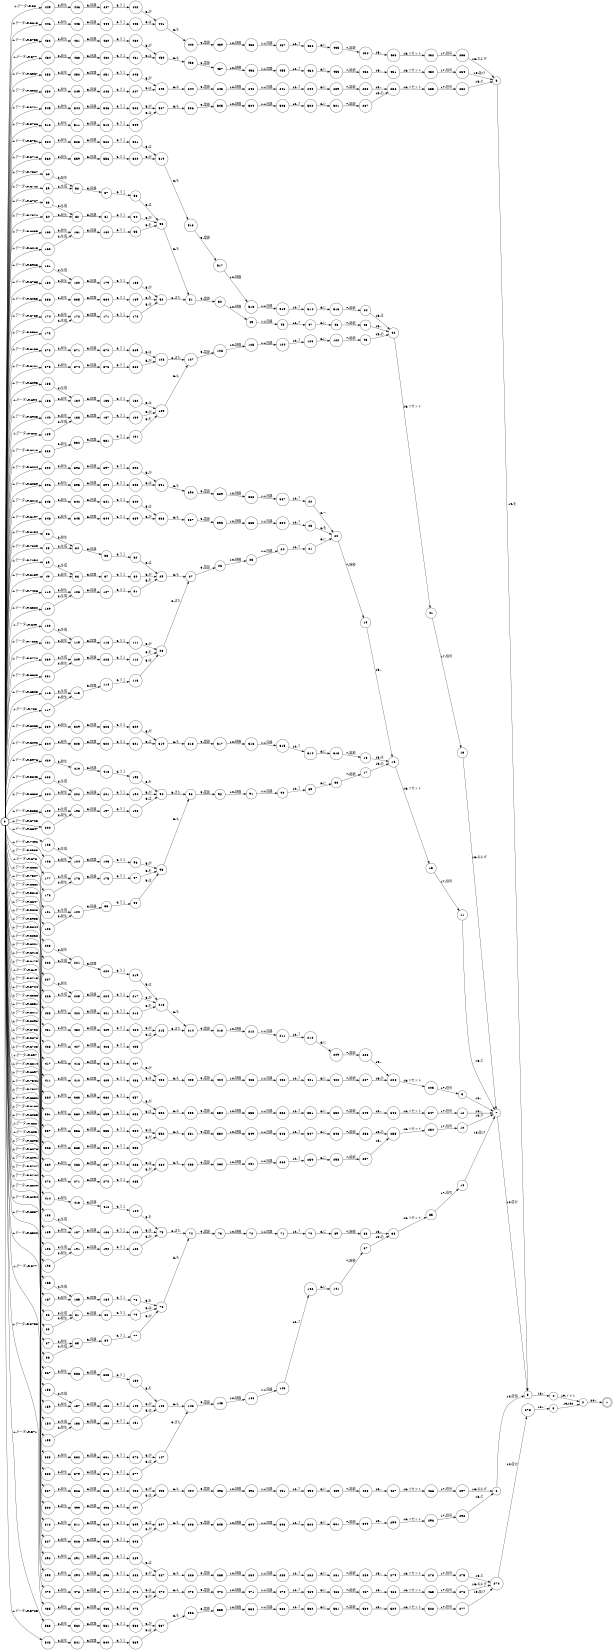digraph FST {
rankdir = LR;
size = "8.5,11";
label = "";
center = 1;
orientation = Portrait;
ranksep = "0.4";
nodesep = "0.25";
0 [label = "0", shape = circle, style = bold, fontsize = 14]
	0 -> 36 [label = "1:データ/-9.8154", fontsize = 14];
	0 -> 40 [label = "1:データ/-9.8139", fontsize = 14];
	0 -> 60 [label = "1:データ/-9.7587", fontsize = 14];
	0 -> 64 [label = "1:データ/-9.7572", fontsize = 14];
	0 -> 83 [label = "1:データ/-9.7542", fontsize = 14];
	0 -> 87 [label = "1:データ/-9.7527", fontsize = 14];
	0 -> 102 [label = "1:データ/-9.7507", fontsize = 14];
	0 -> 106 [label = "1:データ/-9.7492", fontsize = 14];
	0 -> 110 [label = "1:データ/-9.7426", fontsize = 14];
	0 -> 117 [label = "1:データ/-9.735", fontsize = 14];
	0 -> 121 [label = "1:データ/-9.7335", fontsize = 14];
	0 -> 35 [label = "1:データ/-9.7309", fontsize = 14];
	0 -> 39 [label = "1:データ/-9.7294", fontsize = 14];
	0 -> 136 [label = "1:データ/-9.694", fontsize = 14];
	0 -> 140 [label = "1:データ/-9.6925", fontsize = 14];
	0 -> 155 [label = "1:データ/-9.6895", fontsize = 14];
	0 -> 159 [label = "1:データ/-9.688", fontsize = 14];
	0 -> 163 [label = "1:データ/-9.6859", fontsize = 14];
	0 -> 167 [label = "1:データ/-9.6814", fontsize = 14];
	0 -> 174 [label = "1:データ/-9.6783", fontsize = 14];
	0 -> 178 [label = "1:データ/-9.678", fontsize = 14];
	0 -> 182 [label = "1:データ/-9.6768", fontsize = 14];
	0 -> 59 [label = "1:データ/-9.6742", fontsize = 14];
	0 -> 189 [label = "1:データ/-9.6738", fontsize = 14];
	0 -> 63 [label = "1:データ/-9.6727", fontsize = 14];
	0 -> 193 [label = "1:データ/-9.6723", fontsize = 14];
	0 -> 200 [label = "1:データ/-9.6703", fontsize = 14];
	0 -> 82 [label = "1:データ/-9.6697", fontsize = 14];
	0 -> 204 [label = "1:データ/-9.6688", fontsize = 14];
	0 -> 86 [label = "1:データ/-9.6682", fontsize = 14];
	0 -> 223 [label = "1:データ/-9.6662", fontsize = 14];
	0 -> 101 [label = "1:データ/-9.6662", fontsize = 14];
	0 -> 227 [label = "1:データ/-9.6647", fontsize = 14];
	0 -> 105 [label = "1:データ/-9.6647", fontsize = 14];
	0 -> 231 [label = "1:データ/-9.6623", fontsize = 14];
	0 -> 109 [label = "1:データ/-9.6582", fontsize = 14];
	0 -> 116 [label = "1:データ/-9.6505", fontsize = 14];
	0 -> 120 [label = "1:データ/-9.649", fontsize = 14];
	0 -> 250 [label = "1:データ/-9.6382", fontsize = 14];
	0 -> 253 [label = "1:データ/-9.6367", fontsize = 14];
	0 -> 269 [label = "1:データ/-9.6366", fontsize = 14];
	0 -> 272 [label = "1:データ/-9.6351", fontsize = 14];
	0 -> 292 [label = "1:データ/-9.6337", fontsize = 14];
	0 -> 295 [label = "1:データ/-9.6322", fontsize = 14];
	0 -> 312 [label = "1:データ/-9.6309", fontsize = 14];
	0 -> 324 [label = "1:データ/-9.6298", fontsize = 14];
	0 -> 327 [label = "1:データ/-9.6294", fontsize = 14];
	0 -> 330 [label = "1:データ/-9.6283", fontsize = 14];
	0 -> 333 [label = "1:データ/-9.6213", fontsize = 14];
	0 -> 343 [label = "1:データ/-9.6212", fontsize = 14];
	0 -> 346 [label = "1:データ/-9.6197", fontsize = 14];
	0 -> 361 [label = "1:データ/-9.619", fontsize = 14];
	0 -> 364 [label = "1:データ/-9.6175", fontsize = 14];
	0 -> 367 [label = "1:データ/-9.6168", fontsize = 14];
	0 -> 372 [label = "1:データ/-9.6136", fontsize = 14];
	0 -> 375 [label = "1:データ/-9.6121", fontsize = 14];
	0 -> 135 [label = "1:データ/-9.6095", fontsize = 14];
	0 -> 380 [label = "1:データ/-9.6091", fontsize = 14];
	0 -> 139 [label = "1:データ/-9.608", fontsize = 14];
	0 -> 383 [label = "1:データ/-9.6076", fontsize = 14];
	0 -> 386 [label = "1:データ/-9.6055", fontsize = 14];
	0 -> 154 [label = "1:データ/-9.605", fontsize = 14];
	0 -> 396 [label = "1:データ/-9.6039", fontsize = 14];
	0 -> 158 [label = "1:データ/-9.6035", fontsize = 14];
	0 -> 399 [label = "1:データ/-9.6024", fontsize = 14];
	0 -> 411 [label = "1:データ/-9.6016", fontsize = 14];
	0 -> 162 [label = "1:データ/-9.6015", fontsize = 14];
	0 -> 414 [label = "1:データ/-9.6011", fontsize = 14];
	0 -> 417 [label = "1:データ/-9.6001", fontsize = 14];
	0 -> 420 [label = "1:データ/-9.5976", fontsize = 14];
	0 -> 166 [label = "1:データ/-9.597", fontsize = 14];
	0 -> 173 [label = "1:データ/-9.5938", fontsize = 14];
	0 -> 423 [label = "1:データ/-9.5935", fontsize = 14];
	0 -> 177 [label = "1:データ/-9.5935", fontsize = 14];
	0 -> 181 [label = "1:データ/-9.5923", fontsize = 14];
	0 -> 188 [label = "1:データ/-9.5893", fontsize = 14];
	0 -> 192 [label = "1:データ/-9.5878", fontsize = 14];
	0 -> 428 [label = "1:データ/-9.5858", fontsize = 14];
	0 -> 199 [label = "1:データ/-9.5858", fontsize = 14];
	0 -> 431 [label = "1:データ/-9.5844", fontsize = 14];
	0 -> 203 [label = "1:データ/-9.5843", fontsize = 14];
	0 -> 222 [label = "1:データ/-9.5818", fontsize = 14];
	0 -> 446 [label = "1:データ/-9.5815", fontsize = 14];
	0 -> 226 [label = "1:データ/-9.5803", fontsize = 14];
	0 -> 449 [label = "1:データ/-9.58", fontsize = 14];
	0 -> 230 [label = "1:データ/-9.5778", fontsize = 14];
	0 -> 464 [label = "1:データ/-9.577", fontsize = 14];
	0 -> 479 [label = "1:データ/-9.577", fontsize = 14];
	0 -> 482 [label = "1:データ/-9.5755", fontsize = 14];
	0 -> 485 [label = "1:データ/-9.5755", fontsize = 14];
	0 -> 500 [label = "1:データ/-9.5742", fontsize = 14];
	0 -> 512 [label = "1:データ/-9.5736", fontsize = 14];
	0 -> 524 [label = "1:データ/-9.5731", fontsize = 14];
	0 -> 527 [label = "1:データ/-9.5727", fontsize = 14];
	0 -> 542 [label = "1:データ/-9.5725", fontsize = 14];
	0 -> 545 [label = "1:データ/-9.5721", fontsize = 14];
	0 -> 557 [label = "1:データ/-9.5719", fontsize = 14];
	0 -> 560 [label = "1:データ/-9.5716", fontsize = 14];
	0 -> 563 [label = "1:データ/-9.571", fontsize = 14];
	0 -> 566 [label = "1:データ/-9.5704", fontsize = 14];
1 [label = "1", shape = doublecircle, style = solid, fontsize = 14]
2 [label = "2", shape = circle, style = solid, fontsize = 14]
	2 -> 1 [label = "20:。", fontsize = 14];
3 [label = "3", shape = circle, style = solid, fontsize = 14]
	3 -> 2 [label = "19:res", fontsize = 14];
4 [label = "4", shape = circle, style = solid, fontsize = 14]
	4 -> 2 [label = "19:ｒｅｓ", fontsize = 14];
5 [label = "5", shape = circle, style = solid, fontsize = 14]
	5 -> 4 [label = "18:／", fontsize = 14];
6 [label = "6", shape = circle, style = solid, fontsize = 14]
	6 -> 5 [label = "14:を", fontsize = 14];
7 [label = "7", shape = circle, style = solid, fontsize = 14]
	7 -> 5 [label = "14:受け", fontsize = 14];
8 [label = "8", shape = circle, style = solid, fontsize = 14]
	8 -> 5 [label = "14:受信", fontsize = 14];
9 [label = "9", shape = circle, style = solid, fontsize = 14]
	9 -> 7 [label = "13:、", fontsize = 14];
10 [label = "10", shape = circle, style = solid, fontsize = 14]
	10 -> 7 [label = "13:り", fontsize = 14];
11 [label = "11", shape = circle, style = solid, fontsize = 14]
	11 -> 7 [label = "13:と", fontsize = 14];
12 [label = "12", shape = circle, style = solid, fontsize = 14]
	12 -> 7 [label = "13:，", fontsize = 14];
13 [label = "13", shape = circle, style = solid, fontsize = 14]
	13 -> 7 [label = "13:および", fontsize = 14];
14 [label = "14", shape = circle, style = solid, fontsize = 14]
	14 -> 7 [label = "13:及び", fontsize = 14];
15 [label = "15", shape = circle, style = solid, fontsize = 14]
	15 -> 11 [label = "17:信号", fontsize = 14];
16 [label = "16", shape = circle, style = solid, fontsize = 14]
	16 -> 15 [label = "16:リセット", fontsize = 14];
17 [label = "17", shape = circle, style = solid, fontsize = 14]
	17 -> 16 [label = "15:の", fontsize = 14];
18 [label = "18", shape = circle, style = solid, fontsize = 14]
	18 -> 16 [label = "15:は", fontsize = 14];
19 [label = "19", shape = circle, style = solid, fontsize = 14]
	19 -> 16 [label = "15:、", fontsize = 14];
20 [label = "20", shape = circle, style = solid, fontsize = 14]
	20 -> 19 [label = "7:接続", fontsize = 14];
21 [label = "21", shape = circle, style = solid, fontsize = 14]
	21 -> 20 [label = "8:に", fontsize = 14];
22 [label = "22", shape = circle, style = solid, fontsize = 14]
	22 -> 20 [label = "8:〜", fontsize = 14];
23 [label = "23", shape = circle, style = solid, fontsize = 14]
	23 -> 20 [label = "8:を", fontsize = 14];
24 [label = "24", shape = circle, style = solid, fontsize = 14]
	24 -> 21 [label = "12:７", fontsize = 14];
25 [label = "25", shape = circle, style = solid, fontsize = 14]
	25 -> 24 [label = "11:回路", fontsize = 14];
26 [label = "26", shape = circle, style = solid, fontsize = 14]
	26 -> 25 [label = "10:制御", fontsize = 14];
27 [label = "27", shape = circle, style = solid, fontsize = 14]
	27 -> 26 [label = "9:電源", fontsize = 14];
28 [label = "28", shape = circle, style = solid, fontsize = 14]
	28 -> 27 [label = "6:また", fontsize = 14];
29 [label = "29", shape = circle, style = solid, fontsize = 14]
	29 -> 27 [label = "6:も", fontsize = 14];
30 [label = "30", shape = circle, style = solid, fontsize = 14]
	30 -> 29 [label = "5:が", fontsize = 14];
31 [label = "31", shape = circle, style = solid, fontsize = 14]
	31 -> 29 [label = "5:を", fontsize = 14];
32 [label = "32", shape = circle, style = solid, fontsize = 14]
	32 -> 29 [label = "5:は", fontsize = 14];
33 [label = "33", shape = circle, style = solid, fontsize = 14]
	33 -> 32 [label = "4:３１", fontsize = 14];
34 [label = "34", shape = circle, style = solid, fontsize = 14]
	34 -> 33 [label = "3:回路", fontsize = 14];
35 [label = "35", shape = circle, style = solid, fontsize = 14]
	35 -> 34 [label = "2:生成", fontsize = 14];
36 [label = "36", shape = circle, style = solid, fontsize = 14]
	36 -> 34 [label = "2:発生", fontsize = 14];
37 [label = "37", shape = circle, style = solid, fontsize = 14]
	37 -> 30 [label = "4:３１", fontsize = 14];
38 [label = "38", shape = circle, style = solid, fontsize = 14]
	38 -> 37 [label = "3:回路", fontsize = 14];
39 [label = "39", shape = circle, style = solid, fontsize = 14]
	39 -> 38 [label = "2:生成", fontsize = 14];
40 [label = "40", shape = circle, style = solid, fontsize = 14]
	40 -> 38 [label = "2:発生", fontsize = 14];
41 [label = "41", shape = circle, style = solid, fontsize = 14]
	41 -> 13 [label = "17:信号", fontsize = 14];
42 [label = "42", shape = circle, style = solid, fontsize = 14]
	42 -> 41 [label = "16:リセット", fontsize = 14];
43 [label = "43", shape = circle, style = solid, fontsize = 14]
	43 -> 42 [label = "15:の", fontsize = 14];
44 [label = "44", shape = circle, style = solid, fontsize = 14]
	44 -> 42 [label = "15:は", fontsize = 14];
45 [label = "45", shape = circle, style = solid, fontsize = 14]
	45 -> 42 [label = "15:、", fontsize = 14];
46 [label = "46", shape = circle, style = solid, fontsize = 14]
	46 -> 45 [label = "7:接続", fontsize = 14];
47 [label = "47", shape = circle, style = solid, fontsize = 14]
	47 -> 46 [label = "8:に", fontsize = 14];
48 [label = "48", shape = circle, style = solid, fontsize = 14]
	48 -> 47 [label = "12:７", fontsize = 14];
49 [label = "49", shape = circle, style = solid, fontsize = 14]
	49 -> 48 [label = "11:回路", fontsize = 14];
50 [label = "50", shape = circle, style = solid, fontsize = 14]
	50 -> 49 [label = "10:制御", fontsize = 14];
51 [label = "51", shape = circle, style = solid, fontsize = 14]
	51 -> 50 [label = "9:電源", fontsize = 14];
52 [label = "52", shape = circle, style = solid, fontsize = 14]
	52 -> 51 [label = "6:また", fontsize = 14];
53 [label = "53", shape = circle, style = solid, fontsize = 14]
	53 -> 51 [label = "6:も", fontsize = 14];
54 [label = "54", shape = circle, style = solid, fontsize = 14]
	54 -> 53 [label = "5:が", fontsize = 14];
55 [label = "55", shape = circle, style = solid, fontsize = 14]
	55 -> 53 [label = "5:を", fontsize = 14];
56 [label = "56", shape = circle, style = solid, fontsize = 14]
	56 -> 53 [label = "5:は", fontsize = 14];
57 [label = "57", shape = circle, style = solid, fontsize = 14]
	57 -> 56 [label = "4:３１", fontsize = 14];
58 [label = "58", shape = circle, style = solid, fontsize = 14]
	58 -> 57 [label = "3:回路", fontsize = 14];
59 [label = "59", shape = circle, style = solid, fontsize = 14]
	59 -> 58 [label = "2:生成", fontsize = 14];
60 [label = "60", shape = circle, style = solid, fontsize = 14]
	60 -> 58 [label = "2:発生", fontsize = 14];
61 [label = "61", shape = circle, style = solid, fontsize = 14]
	61 -> 54 [label = "4:３１", fontsize = 14];
62 [label = "62", shape = circle, style = solid, fontsize = 14]
	62 -> 61 [label = "3:回路", fontsize = 14];
63 [label = "63", shape = circle, style = solid, fontsize = 14]
	63 -> 62 [label = "2:生成", fontsize = 14];
64 [label = "64", shape = circle, style = solid, fontsize = 14]
	64 -> 62 [label = "2:発生", fontsize = 14];
65 [label = "65", shape = circle, style = solid, fontsize = 14]
	65 -> 14 [label = "17:信号", fontsize = 14];
66 [label = "66", shape = circle, style = solid, fontsize = 14]
	66 -> 65 [label = "16:リセット", fontsize = 14];
67 [label = "67", shape = circle, style = solid, fontsize = 14]
	67 -> 66 [label = "15:の", fontsize = 14];
68 [label = "68", shape = circle, style = solid, fontsize = 14]
	68 -> 66 [label = "15:、", fontsize = 14];
69 [label = "69", shape = circle, style = solid, fontsize = 14]
	69 -> 68 [label = "7:接続", fontsize = 14];
70 [label = "70", shape = circle, style = solid, fontsize = 14]
	70 -> 69 [label = "8:に", fontsize = 14];
71 [label = "71", shape = circle, style = solid, fontsize = 14]
	71 -> 70 [label = "12:７", fontsize = 14];
72 [label = "72", shape = circle, style = solid, fontsize = 14]
	72 -> 71 [label = "11:回路", fontsize = 14];
73 [label = "73", shape = circle, style = solid, fontsize = 14]
	73 -> 72 [label = "10:制御", fontsize = 14];
74 [label = "74", shape = circle, style = solid, fontsize = 14]
	74 -> 73 [label = "9:電源", fontsize = 14];
75 [label = "75", shape = circle, style = solid, fontsize = 14]
	75 -> 74 [label = "6:また", fontsize = 14];
76 [label = "76", shape = circle, style = solid, fontsize = 14]
	76 -> 74 [label = "6:も", fontsize = 14];
77 [label = "77", shape = circle, style = solid, fontsize = 14]
	77 -> 76 [label = "5:が", fontsize = 14];
78 [label = "78", shape = circle, style = solid, fontsize = 14]
	78 -> 76 [label = "5:を", fontsize = 14];
79 [label = "79", shape = circle, style = solid, fontsize = 14]
	79 -> 76 [label = "5:は", fontsize = 14];
80 [label = "80", shape = circle, style = solid, fontsize = 14]
	80 -> 79 [label = "4:３１", fontsize = 14];
81 [label = "81", shape = circle, style = solid, fontsize = 14]
	81 -> 80 [label = "3:回路", fontsize = 14];
82 [label = "82", shape = circle, style = solid, fontsize = 14]
	82 -> 81 [label = "2:生成", fontsize = 14];
83 [label = "83", shape = circle, style = solid, fontsize = 14]
	83 -> 81 [label = "2:発生", fontsize = 14];
84 [label = "84", shape = circle, style = solid, fontsize = 14]
	84 -> 77 [label = "4:３１", fontsize = 14];
85 [label = "85", shape = circle, style = solid, fontsize = 14]
	85 -> 84 [label = "3:回路", fontsize = 14];
86 [label = "86", shape = circle, style = solid, fontsize = 14]
	86 -> 85 [label = "2:生成", fontsize = 14];
87 [label = "87", shape = circle, style = solid, fontsize = 14]
	87 -> 85 [label = "2:発生", fontsize = 14];
88 [label = "88", shape = circle, style = solid, fontsize = 14]
	88 -> 17 [label = "7:接続", fontsize = 14];
89 [label = "89", shape = circle, style = solid, fontsize = 14]
	89 -> 88 [label = "8:に", fontsize = 14];
90 [label = "90", shape = circle, style = solid, fontsize = 14]
	90 -> 89 [label = "12:７", fontsize = 14];
91 [label = "91", shape = circle, style = solid, fontsize = 14]
	91 -> 90 [label = "11:回路", fontsize = 14];
92 [label = "92", shape = circle, style = solid, fontsize = 14]
	92 -> 91 [label = "10:制御", fontsize = 14];
93 [label = "93", shape = circle, style = solid, fontsize = 14]
	93 -> 92 [label = "9:電源", fontsize = 14];
94 [label = "94", shape = circle, style = solid, fontsize = 14]
	94 -> 93 [label = "6:また", fontsize = 14];
95 [label = "95", shape = circle, style = solid, fontsize = 14]
	95 -> 93 [label = "6:も", fontsize = 14];
96 [label = "96", shape = circle, style = solid, fontsize = 14]
	96 -> 95 [label = "5:が", fontsize = 14];
97 [label = "97", shape = circle, style = solid, fontsize = 14]
	97 -> 95 [label = "5:を", fontsize = 14];
98 [label = "98", shape = circle, style = solid, fontsize = 14]
	98 -> 95 [label = "5:は", fontsize = 14];
99 [label = "99", shape = circle, style = solid, fontsize = 14]
	99 -> 98 [label = "4:３１", fontsize = 14];
100 [label = "100", shape = circle, style = solid, fontsize = 14]
	100 -> 99 [label = "3:回路", fontsize = 14];
101 [label = "101", shape = circle, style = solid, fontsize = 14]
	101 -> 100 [label = "2:生成", fontsize = 14];
102 [label = "102", shape = circle, style = solid, fontsize = 14]
	102 -> 100 [label = "2:発生", fontsize = 14];
103 [label = "103", shape = circle, style = solid, fontsize = 14]
	103 -> 96 [label = "4:３１", fontsize = 14];
104 [label = "104", shape = circle, style = solid, fontsize = 14]
	104 -> 103 [label = "3:回路", fontsize = 14];
105 [label = "105", shape = circle, style = solid, fontsize = 14]
	105 -> 104 [label = "2:生成", fontsize = 14];
106 [label = "106", shape = circle, style = solid, fontsize = 14]
	106 -> 104 [label = "2:発生", fontsize = 14];
107 [label = "107", shape = circle, style = solid, fontsize = 14]
	107 -> 31 [label = "4:３１", fontsize = 14];
108 [label = "108", shape = circle, style = solid, fontsize = 14]
	108 -> 107 [label = "3:回路", fontsize = 14];
109 [label = "109", shape = circle, style = solid, fontsize = 14]
	109 -> 108 [label = "2:生成", fontsize = 14];
110 [label = "110", shape = circle, style = solid, fontsize = 14]
	110 -> 108 [label = "2:発生", fontsize = 14];
111 [label = "111", shape = circle, style = solid, fontsize = 14]
	111 -> 28 [label = "5:が", fontsize = 14];
112 [label = "112", shape = circle, style = solid, fontsize = 14]
	112 -> 28 [label = "5:を", fontsize = 14];
113 [label = "113", shape = circle, style = solid, fontsize = 14]
	113 -> 28 [label = "5:は", fontsize = 14];
114 [label = "114", shape = circle, style = solid, fontsize = 14]
	114 -> 113 [label = "4:３１", fontsize = 14];
115 [label = "115", shape = circle, style = solid, fontsize = 14]
	115 -> 114 [label = "3:回路", fontsize = 14];
116 [label = "116", shape = circle, style = solid, fontsize = 14]
	116 -> 115 [label = "2:生成", fontsize = 14];
117 [label = "117", shape = circle, style = solid, fontsize = 14]
	117 -> 115 [label = "2:発生", fontsize = 14];
118 [label = "118", shape = circle, style = solid, fontsize = 14]
	118 -> 111 [label = "4:３１", fontsize = 14];
119 [label = "119", shape = circle, style = solid, fontsize = 14]
	119 -> 118 [label = "3:回路", fontsize = 14];
120 [label = "120", shape = circle, style = solid, fontsize = 14]
	120 -> 119 [label = "2:生成", fontsize = 14];
121 [label = "121", shape = circle, style = solid, fontsize = 14]
	121 -> 119 [label = "2:発生", fontsize = 14];
122 [label = "122", shape = circle, style = solid, fontsize = 14]
	122 -> 43 [label = "7:接続", fontsize = 14];
123 [label = "123", shape = circle, style = solid, fontsize = 14]
	123 -> 122 [label = "8:に", fontsize = 14];
124 [label = "124", shape = circle, style = solid, fontsize = 14]
	124 -> 123 [label = "12:７", fontsize = 14];
125 [label = "125", shape = circle, style = solid, fontsize = 14]
	125 -> 124 [label = "11:回路", fontsize = 14];
126 [label = "126", shape = circle, style = solid, fontsize = 14]
	126 -> 125 [label = "10:制御", fontsize = 14];
127 [label = "127", shape = circle, style = solid, fontsize = 14]
	127 -> 126 [label = "9:電源", fontsize = 14];
128 [label = "128", shape = circle, style = solid, fontsize = 14]
	128 -> 127 [label = "6:また", fontsize = 14];
129 [label = "129", shape = circle, style = solid, fontsize = 14]
	129 -> 127 [label = "6:も", fontsize = 14];
130 [label = "130", shape = circle, style = solid, fontsize = 14]
	130 -> 129 [label = "5:が", fontsize = 14];
131 [label = "131", shape = circle, style = solid, fontsize = 14]
	131 -> 129 [label = "5:を", fontsize = 14];
132 [label = "132", shape = circle, style = solid, fontsize = 14]
	132 -> 129 [label = "5:は", fontsize = 14];
133 [label = "133", shape = circle, style = solid, fontsize = 14]
	133 -> 132 [label = "4:３１", fontsize = 14];
134 [label = "134", shape = circle, style = solid, fontsize = 14]
	134 -> 133 [label = "3:回路", fontsize = 14];
135 [label = "135", shape = circle, style = solid, fontsize = 14]
	135 -> 134 [label = "2:生成", fontsize = 14];
136 [label = "136", shape = circle, style = solid, fontsize = 14]
	136 -> 134 [label = "2:発生", fontsize = 14];
137 [label = "137", shape = circle, style = solid, fontsize = 14]
	137 -> 130 [label = "4:３１", fontsize = 14];
138 [label = "138", shape = circle, style = solid, fontsize = 14]
	138 -> 137 [label = "3:回路", fontsize = 14];
139 [label = "139", shape = circle, style = solid, fontsize = 14]
	139 -> 138 [label = "2:生成", fontsize = 14];
140 [label = "140", shape = circle, style = solid, fontsize = 14]
	140 -> 138 [label = "2:発生", fontsize = 14];
141 [label = "141", shape = circle, style = solid, fontsize = 14]
	141 -> 67 [label = "7:接続", fontsize = 14];
142 [label = "142", shape = circle, style = solid, fontsize = 14]
	142 -> 141 [label = "8:に", fontsize = 14];
143 [label = "143", shape = circle, style = solid, fontsize = 14]
	143 -> 142 [label = "12:７", fontsize = 14];
144 [label = "144", shape = circle, style = solid, fontsize = 14]
	144 -> 143 [label = "11:回路", fontsize = 14];
145 [label = "145", shape = circle, style = solid, fontsize = 14]
	145 -> 144 [label = "10:制御", fontsize = 14];
146 [label = "146", shape = circle, style = solid, fontsize = 14]
	146 -> 145 [label = "9:電源", fontsize = 14];
147 [label = "147", shape = circle, style = solid, fontsize = 14]
	147 -> 146 [label = "6:また", fontsize = 14];
148 [label = "148", shape = circle, style = solid, fontsize = 14]
	148 -> 146 [label = "6:も", fontsize = 14];
149 [label = "149", shape = circle, style = solid, fontsize = 14]
	149 -> 148 [label = "5:が", fontsize = 14];
150 [label = "150", shape = circle, style = solid, fontsize = 14]
	150 -> 148 [label = "5:を", fontsize = 14];
151 [label = "151", shape = circle, style = solid, fontsize = 14]
	151 -> 148 [label = "5:は", fontsize = 14];
152 [label = "152", shape = circle, style = solid, fontsize = 14]
	152 -> 151 [label = "4:３１", fontsize = 14];
153 [label = "153", shape = circle, style = solid, fontsize = 14]
	153 -> 152 [label = "3:回路", fontsize = 14];
154 [label = "154", shape = circle, style = solid, fontsize = 14]
	154 -> 153 [label = "2:生成", fontsize = 14];
155 [label = "155", shape = circle, style = solid, fontsize = 14]
	155 -> 153 [label = "2:発生", fontsize = 14];
156 [label = "156", shape = circle, style = solid, fontsize = 14]
	156 -> 149 [label = "4:３１", fontsize = 14];
157 [label = "157", shape = circle, style = solid, fontsize = 14]
	157 -> 156 [label = "3:回路", fontsize = 14];
158 [label = "158", shape = circle, style = solid, fontsize = 14]
	158 -> 157 [label = "2:生成", fontsize = 14];
159 [label = "159", shape = circle, style = solid, fontsize = 14]
	159 -> 157 [label = "2:発生", fontsize = 14];
160 [label = "160", shape = circle, style = solid, fontsize = 14]
	160 -> 55 [label = "4:３１", fontsize = 14];
161 [label = "161", shape = circle, style = solid, fontsize = 14]
	161 -> 160 [label = "3:回路", fontsize = 14];
162 [label = "162", shape = circle, style = solid, fontsize = 14]
	162 -> 161 [label = "2:生成", fontsize = 14];
163 [label = "163", shape = circle, style = solid, fontsize = 14]
	163 -> 161 [label = "2:発生", fontsize = 14];
164 [label = "164", shape = circle, style = solid, fontsize = 14]
	164 -> 78 [label = "4:３１", fontsize = 14];
165 [label = "165", shape = circle, style = solid, fontsize = 14]
	165 -> 164 [label = "3:回路", fontsize = 14];
166 [label = "166", shape = circle, style = solid, fontsize = 14]
	166 -> 165 [label = "2:生成", fontsize = 14];
167 [label = "167", shape = circle, style = solid, fontsize = 14]
	167 -> 165 [label = "2:発生", fontsize = 14];
168 [label = "168", shape = circle, style = solid, fontsize = 14]
	168 -> 52 [label = "5:が", fontsize = 14];
169 [label = "169", shape = circle, style = solid, fontsize = 14]
	169 -> 52 [label = "5:を", fontsize = 14];
170 [label = "170", shape = circle, style = solid, fontsize = 14]
	170 -> 52 [label = "5:は", fontsize = 14];
171 [label = "171", shape = circle, style = solid, fontsize = 14]
	171 -> 170 [label = "4:３１", fontsize = 14];
172 [label = "172", shape = circle, style = solid, fontsize = 14]
	172 -> 171 [label = "3:回路", fontsize = 14];
173 [label = "173", shape = circle, style = solid, fontsize = 14]
	173 -> 172 [label = "2:生成", fontsize = 14];
174 [label = "174", shape = circle, style = solid, fontsize = 14]
	174 -> 172 [label = "2:発生", fontsize = 14];
175 [label = "175", shape = circle, style = solid, fontsize = 14]
	175 -> 97 [label = "4:３１", fontsize = 14];
176 [label = "176", shape = circle, style = solid, fontsize = 14]
	176 -> 175 [label = "3:回路", fontsize = 14];
177 [label = "177", shape = circle, style = solid, fontsize = 14]
	177 -> 176 [label = "2:生成", fontsize = 14];
178 [label = "178", shape = circle, style = solid, fontsize = 14]
	178 -> 176 [label = "2:発生", fontsize = 14];
179 [label = "179", shape = circle, style = solid, fontsize = 14]
	179 -> 168 [label = "4:３１", fontsize = 14];
180 [label = "180", shape = circle, style = solid, fontsize = 14]
	180 -> 179 [label = "3:回路", fontsize = 14];
181 [label = "181", shape = circle, style = solid, fontsize = 14]
	181 -> 180 [label = "2:生成", fontsize = 14];
182 [label = "182", shape = circle, style = solid, fontsize = 14]
	182 -> 180 [label = "2:発生", fontsize = 14];
183 [label = "183", shape = circle, style = solid, fontsize = 14]
	183 -> 75 [label = "5:が", fontsize = 14];
184 [label = "184", shape = circle, style = solid, fontsize = 14]
	184 -> 75 [label = "5:を", fontsize = 14];
185 [label = "185", shape = circle, style = solid, fontsize = 14]
	185 -> 75 [label = "5:は", fontsize = 14];
186 [label = "186", shape = circle, style = solid, fontsize = 14]
	186 -> 185 [label = "4:３１", fontsize = 14];
187 [label = "187", shape = circle, style = solid, fontsize = 14]
	187 -> 186 [label = "3:回路", fontsize = 14];
188 [label = "188", shape = circle, style = solid, fontsize = 14]
	188 -> 187 [label = "2:生成", fontsize = 14];
189 [label = "189", shape = circle, style = solid, fontsize = 14]
	189 -> 187 [label = "2:発生", fontsize = 14];
190 [label = "190", shape = circle, style = solid, fontsize = 14]
	190 -> 183 [label = "4:３１", fontsize = 14];
191 [label = "191", shape = circle, style = solid, fontsize = 14]
	191 -> 190 [label = "3:回路", fontsize = 14];
192 [label = "192", shape = circle, style = solid, fontsize = 14]
	192 -> 191 [label = "2:生成", fontsize = 14];
193 [label = "193", shape = circle, style = solid, fontsize = 14]
	193 -> 191 [label = "2:発生", fontsize = 14];
194 [label = "194", shape = circle, style = solid, fontsize = 14]
	194 -> 94 [label = "5:が", fontsize = 14];
195 [label = "195", shape = circle, style = solid, fontsize = 14]
	195 -> 94 [label = "5:を", fontsize = 14];
196 [label = "196", shape = circle, style = solid, fontsize = 14]
	196 -> 94 [label = "5:は", fontsize = 14];
197 [label = "197", shape = circle, style = solid, fontsize = 14]
	197 -> 196 [label = "4:３１", fontsize = 14];
198 [label = "198", shape = circle, style = solid, fontsize = 14]
	198 -> 197 [label = "3:回路", fontsize = 14];
199 [label = "199", shape = circle, style = solid, fontsize = 14]
	199 -> 198 [label = "2:生成", fontsize = 14];
200 [label = "200", shape = circle, style = solid, fontsize = 14]
	200 -> 198 [label = "2:発生", fontsize = 14];
201 [label = "201", shape = circle, style = solid, fontsize = 14]
	201 -> 194 [label = "4:３１", fontsize = 14];
202 [label = "202", shape = circle, style = solid, fontsize = 14]
	202 -> 201 [label = "3:回路", fontsize = 14];
203 [label = "203", shape = circle, style = solid, fontsize = 14]
	203 -> 202 [label = "2:生成", fontsize = 14];
204 [label = "204", shape = circle, style = solid, fontsize = 14]
	204 -> 202 [label = "2:発生", fontsize = 14];
205 [label = "205", shape = circle, style = solid, fontsize = 14]
	205 -> 9 [label = "17:信号", fontsize = 14];
206 [label = "206", shape = circle, style = solid, fontsize = 14]
	206 -> 205 [label = "16:リセット", fontsize = 14];
207 [label = "207", shape = circle, style = solid, fontsize = 14]
	207 -> 206 [label = "15:の", fontsize = 14];
208 [label = "208", shape = circle, style = solid, fontsize = 14]
	208 -> 206 [label = "15:、", fontsize = 14];
209 [label = "209", shape = circle, style = solid, fontsize = 14]
	209 -> 208 [label = "7:接続", fontsize = 14];
210 [label = "210", shape = circle, style = solid, fontsize = 14]
	210 -> 209 [label = "8:に", fontsize = 14];
211 [label = "211", shape = circle, style = solid, fontsize = 14]
	211 -> 210 [label = "12:７", fontsize = 14];
212 [label = "212", shape = circle, style = solid, fontsize = 14]
	212 -> 211 [label = "11:回路", fontsize = 14];
213 [label = "213", shape = circle, style = solid, fontsize = 14]
	213 -> 212 [label = "10:制御", fontsize = 14];
214 [label = "214", shape = circle, style = solid, fontsize = 14]
	214 -> 213 [label = "9:電源", fontsize = 14];
215 [label = "215", shape = circle, style = solid, fontsize = 14]
	215 -> 214 [label = "6:また", fontsize = 14];
216 [label = "216", shape = circle, style = solid, fontsize = 14]
	216 -> 214 [label = "6:も", fontsize = 14];
217 [label = "217", shape = circle, style = solid, fontsize = 14]
	217 -> 216 [label = "5:が", fontsize = 14];
218 [label = "218", shape = circle, style = solid, fontsize = 14]
	218 -> 216 [label = "5:を", fontsize = 14];
219 [label = "219", shape = circle, style = solid, fontsize = 14]
	219 -> 216 [label = "5:は", fontsize = 14];
220 [label = "220", shape = circle, style = solid, fontsize = 14]
	220 -> 219 [label = "4:３１", fontsize = 14];
221 [label = "221", shape = circle, style = solid, fontsize = 14]
	221 -> 220 [label = "3:回路", fontsize = 14];
222 [label = "222", shape = circle, style = solid, fontsize = 14]
	222 -> 221 [label = "2:生成", fontsize = 14];
223 [label = "223", shape = circle, style = solid, fontsize = 14]
	223 -> 221 [label = "2:発生", fontsize = 14];
224 [label = "224", shape = circle, style = solid, fontsize = 14]
	224 -> 217 [label = "4:３１", fontsize = 14];
225 [label = "225", shape = circle, style = solid, fontsize = 14]
	225 -> 224 [label = "3:回路", fontsize = 14];
226 [label = "226", shape = circle, style = solid, fontsize = 14]
	226 -> 225 [label = "2:生成", fontsize = 14];
227 [label = "227", shape = circle, style = solid, fontsize = 14]
	227 -> 225 [label = "2:発生", fontsize = 14];
228 [label = "228", shape = circle, style = solid, fontsize = 14]
	228 -> 112 [label = "4:３１", fontsize = 14];
229 [label = "229", shape = circle, style = solid, fontsize = 14]
	229 -> 228 [label = "3:回路", fontsize = 14];
230 [label = "230", shape = circle, style = solid, fontsize = 14]
	230 -> 229 [label = "2:生成", fontsize = 14];
231 [label = "231", shape = circle, style = solid, fontsize = 14]
	231 -> 229 [label = "2:発生", fontsize = 14];
232 [label = "232", shape = circle, style = solid, fontsize = 14]
	232 -> 6 [label = "13:と", fontsize = 14];
233 [label = "233", shape = circle, style = solid, fontsize = 14]
	233 -> 6 [label = "13:および", fontsize = 14];
234 [label = "234", shape = circle, style = solid, fontsize = 14]
	234 -> 6 [label = "13:及び", fontsize = 14];
235 [label = "235", shape = circle, style = solid, fontsize = 14]
	235 -> 232 [label = "17:信号", fontsize = 14];
236 [label = "236", shape = circle, style = solid, fontsize = 14]
	236 -> 235 [label = "16:リセット", fontsize = 14];
237 [label = "237", shape = circle, style = solid, fontsize = 14]
	237 -> 236 [label = "15:の", fontsize = 14];
238 [label = "238", shape = circle, style = solid, fontsize = 14]
	238 -> 236 [label = "15:、", fontsize = 14];
239 [label = "239", shape = circle, style = solid, fontsize = 14]
	239 -> 238 [label = "7:接続", fontsize = 14];
240 [label = "240", shape = circle, style = solid, fontsize = 14]
	240 -> 239 [label = "8:に", fontsize = 14];
241 [label = "241", shape = circle, style = solid, fontsize = 14]
	241 -> 240 [label = "12:７", fontsize = 14];
242 [label = "242", shape = circle, style = solid, fontsize = 14]
	242 -> 241 [label = "11:回路", fontsize = 14];
243 [label = "243", shape = circle, style = solid, fontsize = 14]
	243 -> 242 [label = "10:制御", fontsize = 14];
244 [label = "244", shape = circle, style = solid, fontsize = 14]
	244 -> 243 [label = "9:電源", fontsize = 14];
245 [label = "245", shape = circle, style = solid, fontsize = 14]
	245 -> 244 [label = "6:も", fontsize = 14];
246 [label = "246", shape = circle, style = solid, fontsize = 14]
	246 -> 245 [label = "5:が", fontsize = 14];
247 [label = "247", shape = circle, style = solid, fontsize = 14]
	247 -> 245 [label = "5:は", fontsize = 14];
248 [label = "248", shape = circle, style = solid, fontsize = 14]
	248 -> 247 [label = "4:３１", fontsize = 14];
249 [label = "249", shape = circle, style = solid, fontsize = 14]
	249 -> 248 [label = "3:回路", fontsize = 14];
250 [label = "250", shape = circle, style = solid, fontsize = 14]
	250 -> 249 [label = "2:発生", fontsize = 14];
251 [label = "251", shape = circle, style = solid, fontsize = 14]
	251 -> 246 [label = "4:３１", fontsize = 14];
252 [label = "252", shape = circle, style = solid, fontsize = 14]
	252 -> 251 [label = "3:回路", fontsize = 14];
253 [label = "253", shape = circle, style = solid, fontsize = 14]
	253 -> 252 [label = "2:発生", fontsize = 14];
254 [label = "254", shape = circle, style = solid, fontsize = 14]
	254 -> 10 [label = "17:信号", fontsize = 14];
255 [label = "255", shape = circle, style = solid, fontsize = 14]
	255 -> 254 [label = "16:リセット", fontsize = 14];
256 [label = "256", shape = circle, style = solid, fontsize = 14]
	256 -> 255 [label = "15:の", fontsize = 14];
257 [label = "257", shape = circle, style = solid, fontsize = 14]
	257 -> 255 [label = "15:、", fontsize = 14];
258 [label = "258", shape = circle, style = solid, fontsize = 14]
	258 -> 257 [label = "7:接続", fontsize = 14];
259 [label = "259", shape = circle, style = solid, fontsize = 14]
	259 -> 258 [label = "8:に", fontsize = 14];
260 [label = "260", shape = circle, style = solid, fontsize = 14]
	260 -> 259 [label = "12:７", fontsize = 14];
261 [label = "261", shape = circle, style = solid, fontsize = 14]
	261 -> 260 [label = "11:回路", fontsize = 14];
262 [label = "262", shape = circle, style = solid, fontsize = 14]
	262 -> 261 [label = "10:制御", fontsize = 14];
263 [label = "263", shape = circle, style = solid, fontsize = 14]
	263 -> 262 [label = "9:電源", fontsize = 14];
264 [label = "264", shape = circle, style = solid, fontsize = 14]
	264 -> 263 [label = "6:も", fontsize = 14];
265 [label = "265", shape = circle, style = solid, fontsize = 14]
	265 -> 264 [label = "5:が", fontsize = 14];
266 [label = "266", shape = circle, style = solid, fontsize = 14]
	266 -> 264 [label = "5:は", fontsize = 14];
267 [label = "267", shape = circle, style = solid, fontsize = 14]
	267 -> 266 [label = "4:３１", fontsize = 14];
268 [label = "268", shape = circle, style = solid, fontsize = 14]
	268 -> 267 [label = "3:回路", fontsize = 14];
269 [label = "269", shape = circle, style = solid, fontsize = 14]
	269 -> 268 [label = "2:発生", fontsize = 14];
270 [label = "270", shape = circle, style = solid, fontsize = 14]
	270 -> 265 [label = "4:３１", fontsize = 14];
271 [label = "271", shape = circle, style = solid, fontsize = 14]
	271 -> 270 [label = "3:回路", fontsize = 14];
272 [label = "272", shape = circle, style = solid, fontsize = 14]
	272 -> 271 [label = "2:発生", fontsize = 14];
273 [label = "273", shape = circle, style = solid, fontsize = 14]
	273 -> 3 [label = "18:／", fontsize = 14];
274 [label = "274", shape = circle, style = solid, fontsize = 14]
	274 -> 273 [label = "14:受け", fontsize = 14];
275 [label = "275", shape = circle, style = solid, fontsize = 14]
	275 -> 274 [label = "13:と", fontsize = 14];
276 [label = "276", shape = circle, style = solid, fontsize = 14]
	276 -> 274 [label = "13:および", fontsize = 14];
277 [label = "277", shape = circle, style = solid, fontsize = 14]
	277 -> 274 [label = "13:及び", fontsize = 14];
278 [label = "278", shape = circle, style = solid, fontsize = 14]
	278 -> 275 [label = "17:信号", fontsize = 14];
279 [label = "279", shape = circle, style = solid, fontsize = 14]
	279 -> 278 [label = "16:リセット", fontsize = 14];
280 [label = "280", shape = circle, style = solid, fontsize = 14]
	280 -> 279 [label = "15:、", fontsize = 14];
281 [label = "281", shape = circle, style = solid, fontsize = 14]
	281 -> 280 [label = "7:接続", fontsize = 14];
282 [label = "282", shape = circle, style = solid, fontsize = 14]
	282 -> 281 [label = "8:に", fontsize = 14];
283 [label = "283", shape = circle, style = solid, fontsize = 14]
	283 -> 282 [label = "12:７", fontsize = 14];
284 [label = "284", shape = circle, style = solid, fontsize = 14]
	284 -> 283 [label = "11:回路", fontsize = 14];
285 [label = "285", shape = circle, style = solid, fontsize = 14]
	285 -> 284 [label = "10:制御", fontsize = 14];
286 [label = "286", shape = circle, style = solid, fontsize = 14]
	286 -> 285 [label = "9:電源", fontsize = 14];
287 [label = "287", shape = circle, style = solid, fontsize = 14]
	287 -> 286 [label = "6:も", fontsize = 14];
288 [label = "288", shape = circle, style = solid, fontsize = 14]
	288 -> 287 [label = "5:が", fontsize = 14];
289 [label = "289", shape = circle, style = solid, fontsize = 14]
	289 -> 287 [label = "5:は", fontsize = 14];
290 [label = "290", shape = circle, style = solid, fontsize = 14]
	290 -> 289 [label = "4:３１", fontsize = 14];
291 [label = "291", shape = circle, style = solid, fontsize = 14]
	291 -> 290 [label = "3:回路", fontsize = 14];
292 [label = "292", shape = circle, style = solid, fontsize = 14]
	292 -> 291 [label = "2:発生", fontsize = 14];
293 [label = "293", shape = circle, style = solid, fontsize = 14]
	293 -> 288 [label = "4:３１", fontsize = 14];
294 [label = "294", shape = circle, style = solid, fontsize = 14]
	294 -> 293 [label = "3:回路", fontsize = 14];
295 [label = "295", shape = circle, style = solid, fontsize = 14]
	295 -> 294 [label = "2:発生", fontsize = 14];
296 [label = "296", shape = circle, style = solid, fontsize = 14]
	296 -> 8 [label = "13:と", fontsize = 14];
297 [label = "297", shape = circle, style = solid, fontsize = 14]
	297 -> 8 [label = "13:および", fontsize = 14];
298 [label = "298", shape = circle, style = solid, fontsize = 14]
	298 -> 296 [label = "17:信号", fontsize = 14];
299 [label = "299", shape = circle, style = solid, fontsize = 14]
	299 -> 298 [label = "16:リセット", fontsize = 14];
300 [label = "300", shape = circle, style = solid, fontsize = 14]
	300 -> 299 [label = "15:、", fontsize = 14];
301 [label = "301", shape = circle, style = solid, fontsize = 14]
	301 -> 300 [label = "7:接続", fontsize = 14];
302 [label = "302", shape = circle, style = solid, fontsize = 14]
	302 -> 301 [label = "8:に", fontsize = 14];
303 [label = "303", shape = circle, style = solid, fontsize = 14]
	303 -> 302 [label = "12:７", fontsize = 14];
304 [label = "304", shape = circle, style = solid, fontsize = 14]
	304 -> 303 [label = "11:回路", fontsize = 14];
305 [label = "305", shape = circle, style = solid, fontsize = 14]
	305 -> 304 [label = "10:制御", fontsize = 14];
306 [label = "306", shape = circle, style = solid, fontsize = 14]
	306 -> 305 [label = "9:電源", fontsize = 14];
307 [label = "307", shape = circle, style = solid, fontsize = 14]
	307 -> 306 [label = "6:も", fontsize = 14];
308 [label = "308", shape = circle, style = solid, fontsize = 14]
	308 -> 307 [label = "5:が", fontsize = 14];
309 [label = "309", shape = circle, style = solid, fontsize = 14]
	309 -> 307 [label = "5:は", fontsize = 14];
310 [label = "310", shape = circle, style = solid, fontsize = 14]
	310 -> 309 [label = "4:３１", fontsize = 14];
311 [label = "311", shape = circle, style = solid, fontsize = 14]
	311 -> 310 [label = "3:回路", fontsize = 14];
312 [label = "312", shape = circle, style = solid, fontsize = 14]
	312 -> 311 [label = "2:発生", fontsize = 14];
313 [label = "313", shape = circle, style = solid, fontsize = 14]
	313 -> 18 [label = "7:接続", fontsize = 14];
314 [label = "314", shape = circle, style = solid, fontsize = 14]
	314 -> 313 [label = "8:に", fontsize = 14];
315 [label = "315", shape = circle, style = solid, fontsize = 14]
	315 -> 314 [label = "12:７", fontsize = 14];
316 [label = "316", shape = circle, style = solid, fontsize = 14]
	316 -> 315 [label = "11:回路", fontsize = 14];
317 [label = "317", shape = circle, style = solid, fontsize = 14]
	317 -> 316 [label = "10:制御", fontsize = 14];
318 [label = "318", shape = circle, style = solid, fontsize = 14]
	318 -> 317 [label = "9:電源", fontsize = 14];
319 [label = "319", shape = circle, style = solid, fontsize = 14]
	319 -> 318 [label = "6:も", fontsize = 14];
320 [label = "320", shape = circle, style = solid, fontsize = 14]
	320 -> 319 [label = "5:が", fontsize = 14];
321 [label = "321", shape = circle, style = solid, fontsize = 14]
	321 -> 319 [label = "5:は", fontsize = 14];
322 [label = "322", shape = circle, style = solid, fontsize = 14]
	322 -> 321 [label = "4:３１", fontsize = 14];
323 [label = "323", shape = circle, style = solid, fontsize = 14]
	323 -> 322 [label = "3:回路", fontsize = 14];
324 [label = "324", shape = circle, style = solid, fontsize = 14]
	324 -> 323 [label = "2:発生", fontsize = 14];
325 [label = "325", shape = circle, style = solid, fontsize = 14]
	325 -> 308 [label = "4:３１", fontsize = 14];
326 [label = "326", shape = circle, style = solid, fontsize = 14]
	326 -> 325 [label = "3:回路", fontsize = 14];
327 [label = "327", shape = circle, style = solid, fontsize = 14]
	327 -> 326 [label = "2:発生", fontsize = 14];
328 [label = "328", shape = circle, style = solid, fontsize = 14]
	328 -> 320 [label = "4:３１", fontsize = 14];
329 [label = "329", shape = circle, style = solid, fontsize = 14]
	329 -> 328 [label = "3:回路", fontsize = 14];
330 [label = "330", shape = circle, style = solid, fontsize = 14]
	330 -> 329 [label = "2:発生", fontsize = 14];
331 [label = "331", shape = circle, style = solid, fontsize = 14]
	331 -> 131 [label = "4:３１", fontsize = 14];
332 [label = "332", shape = circle, style = solid, fontsize = 14]
	332 -> 331 [label = "3:回路", fontsize = 14];
333 [label = "333", shape = circle, style = solid, fontsize = 14]
	333 -> 332 [label = "2:発生", fontsize = 14];
334 [label = "334", shape = circle, style = solid, fontsize = 14]
	334 -> 23 [label = "12:７", fontsize = 14];
335 [label = "335", shape = circle, style = solid, fontsize = 14]
	335 -> 334 [label = "11:回路", fontsize = 14];
336 [label = "336", shape = circle, style = solid, fontsize = 14]
	336 -> 335 [label = "10:制御", fontsize = 14];
337 [label = "337", shape = circle, style = solid, fontsize = 14]
	337 -> 336 [label = "9:電源", fontsize = 14];
338 [label = "338", shape = circle, style = solid, fontsize = 14]
	338 -> 337 [label = "6:も", fontsize = 14];
339 [label = "339", shape = circle, style = solid, fontsize = 14]
	339 -> 338 [label = "5:が", fontsize = 14];
340 [label = "340", shape = circle, style = solid, fontsize = 14]
	340 -> 338 [label = "5:は", fontsize = 14];
341 [label = "341", shape = circle, style = solid, fontsize = 14]
	341 -> 340 [label = "4:３１", fontsize = 14];
342 [label = "342", shape = circle, style = solid, fontsize = 14]
	342 -> 341 [label = "3:回路", fontsize = 14];
343 [label = "343", shape = circle, style = solid, fontsize = 14]
	343 -> 342 [label = "2:発生", fontsize = 14];
344 [label = "344", shape = circle, style = solid, fontsize = 14]
	344 -> 339 [label = "4:３１", fontsize = 14];
345 [label = "345", shape = circle, style = solid, fontsize = 14]
	345 -> 344 [label = "3:回路", fontsize = 14];
346 [label = "346", shape = circle, style = solid, fontsize = 14]
	346 -> 345 [label = "2:発生", fontsize = 14];
347 [label = "347", shape = circle, style = solid, fontsize = 14]
	347 -> 12 [label = "17:信号", fontsize = 14];
348 [label = "348", shape = circle, style = solid, fontsize = 14]
	348 -> 347 [label = "16:リセット", fontsize = 14];
349 [label = "349", shape = circle, style = solid, fontsize = 14]
	349 -> 348 [label = "15:、", fontsize = 14];
350 [label = "350", shape = circle, style = solid, fontsize = 14]
	350 -> 349 [label = "7:接続", fontsize = 14];
351 [label = "351", shape = circle, style = solid, fontsize = 14]
	351 -> 350 [label = "8:に", fontsize = 14];
352 [label = "352", shape = circle, style = solid, fontsize = 14]
	352 -> 351 [label = "12:７", fontsize = 14];
353 [label = "353", shape = circle, style = solid, fontsize = 14]
	353 -> 352 [label = "11:回路", fontsize = 14];
354 [label = "354", shape = circle, style = solid, fontsize = 14]
	354 -> 353 [label = "10:制御", fontsize = 14];
355 [label = "355", shape = circle, style = solid, fontsize = 14]
	355 -> 354 [label = "9:電源", fontsize = 14];
356 [label = "356", shape = circle, style = solid, fontsize = 14]
	356 -> 355 [label = "6:も", fontsize = 14];
357 [label = "357", shape = circle, style = solid, fontsize = 14]
	357 -> 356 [label = "5:が", fontsize = 14];
358 [label = "358", shape = circle, style = solid, fontsize = 14]
	358 -> 356 [label = "5:は", fontsize = 14];
359 [label = "359", shape = circle, style = solid, fontsize = 14]
	359 -> 358 [label = "4:３１", fontsize = 14];
360 [label = "360", shape = circle, style = solid, fontsize = 14]
	360 -> 359 [label = "3:回路", fontsize = 14];
361 [label = "361", shape = circle, style = solid, fontsize = 14]
	361 -> 360 [label = "2:発生", fontsize = 14];
362 [label = "362", shape = circle, style = solid, fontsize = 14]
	362 -> 357 [label = "4:３１", fontsize = 14];
363 [label = "363", shape = circle, style = solid, fontsize = 14]
	363 -> 362 [label = "3:回路", fontsize = 14];
364 [label = "364", shape = circle, style = solid, fontsize = 14]
	364 -> 363 [label = "2:発生", fontsize = 14];
365 [label = "365", shape = circle, style = solid, fontsize = 14]
	365 -> 150 [label = "4:３１", fontsize = 14];
366 [label = "366", shape = circle, style = solid, fontsize = 14]
	366 -> 365 [label = "3:回路", fontsize = 14];
367 [label = "367", shape = circle, style = solid, fontsize = 14]
	367 -> 366 [label = "2:発生", fontsize = 14];
368 [label = "368", shape = circle, style = solid, fontsize = 14]
	368 -> 128 [label = "5:が", fontsize = 14];
369 [label = "369", shape = circle, style = solid, fontsize = 14]
	369 -> 128 [label = "5:は", fontsize = 14];
370 [label = "370", shape = circle, style = solid, fontsize = 14]
	370 -> 369 [label = "4:３１", fontsize = 14];
371 [label = "371", shape = circle, style = solid, fontsize = 14]
	371 -> 370 [label = "3:回路", fontsize = 14];
372 [label = "372", shape = circle, style = solid, fontsize = 14]
	372 -> 371 [label = "2:発生", fontsize = 14];
373 [label = "373", shape = circle, style = solid, fontsize = 14]
	373 -> 368 [label = "4:３１", fontsize = 14];
374 [label = "374", shape = circle, style = solid, fontsize = 14]
	374 -> 373 [label = "3:回路", fontsize = 14];
375 [label = "375", shape = circle, style = solid, fontsize = 14]
	375 -> 374 [label = "2:発生", fontsize = 14];
376 [label = "376", shape = circle, style = solid, fontsize = 14]
	376 -> 147 [label = "5:が", fontsize = 14];
377 [label = "377", shape = circle, style = solid, fontsize = 14]
	377 -> 147 [label = "5:は", fontsize = 14];
378 [label = "378", shape = circle, style = solid, fontsize = 14]
	378 -> 377 [label = "4:３１", fontsize = 14];
379 [label = "379", shape = circle, style = solid, fontsize = 14]
	379 -> 378 [label = "3:回路", fontsize = 14];
380 [label = "380", shape = circle, style = solid, fontsize = 14]
	380 -> 379 [label = "2:発生", fontsize = 14];
381 [label = "381", shape = circle, style = solid, fontsize = 14]
	381 -> 376 [label = "4:３１", fontsize = 14];
382 [label = "382", shape = circle, style = solid, fontsize = 14]
	382 -> 381 [label = "3:回路", fontsize = 14];
383 [label = "383", shape = circle, style = solid, fontsize = 14]
	383 -> 382 [label = "2:発生", fontsize = 14];
384 [label = "384", shape = circle, style = solid, fontsize = 14]
	384 -> 169 [label = "4:３１", fontsize = 14];
385 [label = "385", shape = circle, style = solid, fontsize = 14]
	385 -> 384 [label = "3:回路", fontsize = 14];
386 [label = "386", shape = circle, style = solid, fontsize = 14]
	386 -> 385 [label = "2:発生", fontsize = 14];
387 [label = "387", shape = circle, style = solid, fontsize = 14]
	387 -> 22 [label = "12:７", fontsize = 14];
388 [label = "388", shape = circle, style = solid, fontsize = 14]
	388 -> 387 [label = "11:回路", fontsize = 14];
389 [label = "389", shape = circle, style = solid, fontsize = 14]
	389 -> 388 [label = "10:制御", fontsize = 14];
390 [label = "390", shape = circle, style = solid, fontsize = 14]
	390 -> 389 [label = "9:電源", fontsize = 14];
391 [label = "391", shape = circle, style = solid, fontsize = 14]
	391 -> 390 [label = "6:も", fontsize = 14];
392 [label = "392", shape = circle, style = solid, fontsize = 14]
	392 -> 391 [label = "5:が", fontsize = 14];
393 [label = "393", shape = circle, style = solid, fontsize = 14]
	393 -> 391 [label = "5:は", fontsize = 14];
394 [label = "394", shape = circle, style = solid, fontsize = 14]
	394 -> 393 [label = "4:３１", fontsize = 14];
395 [label = "395", shape = circle, style = solid, fontsize = 14]
	395 -> 394 [label = "3:回路", fontsize = 14];
396 [label = "396", shape = circle, style = solid, fontsize = 14]
	396 -> 395 [label = "2:発生", fontsize = 14];
397 [label = "397", shape = circle, style = solid, fontsize = 14]
	397 -> 392 [label = "4:３１", fontsize = 14];
398 [label = "398", shape = circle, style = solid, fontsize = 14]
	398 -> 397 [label = "3:回路", fontsize = 14];
399 [label = "399", shape = circle, style = solid, fontsize = 14]
	399 -> 398 [label = "2:発生", fontsize = 14];
400 [label = "400", shape = circle, style = solid, fontsize = 14]
	400 -> 207 [label = "7:接続", fontsize = 14];
401 [label = "401", shape = circle, style = solid, fontsize = 14]
	401 -> 400 [label = "8:に", fontsize = 14];
402 [label = "402", shape = circle, style = solid, fontsize = 14]
	402 -> 401 [label = "12:７", fontsize = 14];
403 [label = "403", shape = circle, style = solid, fontsize = 14]
	403 -> 402 [label = "11:回路", fontsize = 14];
404 [label = "404", shape = circle, style = solid, fontsize = 14]
	404 -> 403 [label = "10:制御", fontsize = 14];
405 [label = "405", shape = circle, style = solid, fontsize = 14]
	405 -> 404 [label = "9:電源", fontsize = 14];
406 [label = "406", shape = circle, style = solid, fontsize = 14]
	406 -> 405 [label = "6:も", fontsize = 14];
407 [label = "407", shape = circle, style = solid, fontsize = 14]
	407 -> 406 [label = "5:が", fontsize = 14];
408 [label = "408", shape = circle, style = solid, fontsize = 14]
	408 -> 406 [label = "5:は", fontsize = 14];
409 [label = "409", shape = circle, style = solid, fontsize = 14]
	409 -> 408 [label = "4:３１", fontsize = 14];
410 [label = "410", shape = circle, style = solid, fontsize = 14]
	410 -> 409 [label = "3:回路", fontsize = 14];
411 [label = "411", shape = circle, style = solid, fontsize = 14]
	411 -> 410 [label = "2:発生", fontsize = 14];
412 [label = "412", shape = circle, style = solid, fontsize = 14]
	412 -> 184 [label = "4:３１", fontsize = 14];
413 [label = "413", shape = circle, style = solid, fontsize = 14]
	413 -> 412 [label = "3:回路", fontsize = 14];
414 [label = "414", shape = circle, style = solid, fontsize = 14]
	414 -> 413 [label = "2:発生", fontsize = 14];
415 [label = "415", shape = circle, style = solid, fontsize = 14]
	415 -> 407 [label = "4:３１", fontsize = 14];
416 [label = "416", shape = circle, style = solid, fontsize = 14]
	416 -> 415 [label = "3:回路", fontsize = 14];
417 [label = "417", shape = circle, style = solid, fontsize = 14]
	417 -> 416 [label = "2:発生", fontsize = 14];
418 [label = "418", shape = circle, style = solid, fontsize = 14]
	418 -> 195 [label = "4:３１", fontsize = 14];
419 [label = "419", shape = circle, style = solid, fontsize = 14]
	419 -> 418 [label = "3:回路", fontsize = 14];
420 [label = "420", shape = circle, style = solid, fontsize = 14]
	420 -> 419 [label = "2:発生", fontsize = 14];
421 [label = "421", shape = circle, style = solid, fontsize = 14]
	421 -> 218 [label = "4:３１", fontsize = 14];
422 [label = "422", shape = circle, style = solid, fontsize = 14]
	422 -> 421 [label = "3:回路", fontsize = 14];
423 [label = "423", shape = circle, style = solid, fontsize = 14]
	423 -> 422 [label = "2:発生", fontsize = 14];
424 [label = "424", shape = circle, style = solid, fontsize = 14]
	424 -> 215 [label = "5:が", fontsize = 14];
425 [label = "425", shape = circle, style = solid, fontsize = 14]
	425 -> 215 [label = "5:は", fontsize = 14];
426 [label = "426", shape = circle, style = solid, fontsize = 14]
	426 -> 425 [label = "4:３１", fontsize = 14];
427 [label = "427", shape = circle, style = solid, fontsize = 14]
	427 -> 426 [label = "3:回路", fontsize = 14];
428 [label = "428", shape = circle, style = solid, fontsize = 14]
	428 -> 427 [label = "2:発生", fontsize = 14];
429 [label = "429", shape = circle, style = solid, fontsize = 14]
	429 -> 424 [label = "4:３１", fontsize = 14];
430 [label = "430", shape = circle, style = solid, fontsize = 14]
	430 -> 429 [label = "3:回路", fontsize = 14];
431 [label = "431", shape = circle, style = solid, fontsize = 14]
	431 -> 430 [label = "2:発生", fontsize = 14];
432 [label = "432", shape = circle, style = solid, fontsize = 14]
	432 -> 233 [label = "17:信号", fontsize = 14];
433 [label = "433", shape = circle, style = solid, fontsize = 14]
	433 -> 432 [label = "16:リセット", fontsize = 14];
434 [label = "434", shape = circle, style = solid, fontsize = 14]
	434 -> 433 [label = "15:、", fontsize = 14];
435 [label = "435", shape = circle, style = solid, fontsize = 14]
	435 -> 434 [label = "7:接続", fontsize = 14];
436 [label = "436", shape = circle, style = solid, fontsize = 14]
	436 -> 435 [label = "8:に", fontsize = 14];
437 [label = "437", shape = circle, style = solid, fontsize = 14]
	437 -> 436 [label = "12:７", fontsize = 14];
438 [label = "438", shape = circle, style = solid, fontsize = 14]
	438 -> 437 [label = "11:回路", fontsize = 14];
439 [label = "439", shape = circle, style = solid, fontsize = 14]
	439 -> 438 [label = "10:制御", fontsize = 14];
440 [label = "440", shape = circle, style = solid, fontsize = 14]
	440 -> 439 [label = "9:電源", fontsize = 14];
441 [label = "441", shape = circle, style = solid, fontsize = 14]
	441 -> 440 [label = "6:も", fontsize = 14];
442 [label = "442", shape = circle, style = solid, fontsize = 14]
	442 -> 441 [label = "5:が", fontsize = 14];
443 [label = "443", shape = circle, style = solid, fontsize = 14]
	443 -> 441 [label = "5:は", fontsize = 14];
444 [label = "444", shape = circle, style = solid, fontsize = 14]
	444 -> 443 [label = "4:３１", fontsize = 14];
445 [label = "445", shape = circle, style = solid, fontsize = 14]
	445 -> 444 [label = "3:回路", fontsize = 14];
446 [label = "446", shape = circle, style = solid, fontsize = 14]
	446 -> 445 [label = "2:発生", fontsize = 14];
447 [label = "447", shape = circle, style = solid, fontsize = 14]
	447 -> 442 [label = "4:３１", fontsize = 14];
448 [label = "448", shape = circle, style = solid, fontsize = 14]
	448 -> 447 [label = "3:回路", fontsize = 14];
449 [label = "449", shape = circle, style = solid, fontsize = 14]
	449 -> 448 [label = "2:発生", fontsize = 14];
450 [label = "450", shape = circle, style = solid, fontsize = 14]
	450 -> 234 [label = "17:信号", fontsize = 14];
451 [label = "451", shape = circle, style = solid, fontsize = 14]
	451 -> 450 [label = "16:リセット", fontsize = 14];
452 [label = "452", shape = circle, style = solid, fontsize = 14]
	452 -> 451 [label = "15:、", fontsize = 14];
453 [label = "453", shape = circle, style = solid, fontsize = 14]
	453 -> 452 [label = "7:接続", fontsize = 14];
454 [label = "454", shape = circle, style = solid, fontsize = 14]
	454 -> 453 [label = "8:に", fontsize = 14];
455 [label = "455", shape = circle, style = solid, fontsize = 14]
	455 -> 454 [label = "12:７", fontsize = 14];
456 [label = "456", shape = circle, style = solid, fontsize = 14]
	456 -> 455 [label = "11:回路", fontsize = 14];
457 [label = "457", shape = circle, style = solid, fontsize = 14]
	457 -> 456 [label = "10:制御", fontsize = 14];
458 [label = "458", shape = circle, style = solid, fontsize = 14]
	458 -> 457 [label = "9:電源", fontsize = 14];
459 [label = "459", shape = circle, style = solid, fontsize = 14]
	459 -> 458 [label = "6:も", fontsize = 14];
460 [label = "460", shape = circle, style = solid, fontsize = 14]
	460 -> 459 [label = "5:が", fontsize = 14];
461 [label = "461", shape = circle, style = solid, fontsize = 14]
	461 -> 459 [label = "5:は", fontsize = 14];
462 [label = "462", shape = circle, style = solid, fontsize = 14]
	462 -> 461 [label = "4:３１", fontsize = 14];
463 [label = "463", shape = circle, style = solid, fontsize = 14]
	463 -> 462 [label = "3:回路", fontsize = 14];
464 [label = "464", shape = circle, style = solid, fontsize = 14]
	464 -> 463 [label = "2:発生", fontsize = 14];
465 [label = "465", shape = circle, style = solid, fontsize = 14]
	465 -> 276 [label = "17:信号", fontsize = 14];
466 [label = "466", shape = circle, style = solid, fontsize = 14]
	466 -> 465 [label = "16:リセット", fontsize = 14];
467 [label = "467", shape = circle, style = solid, fontsize = 14]
	467 -> 466 [label = "15:、", fontsize = 14];
468 [label = "468", shape = circle, style = solid, fontsize = 14]
	468 -> 467 [label = "7:接続", fontsize = 14];
469 [label = "469", shape = circle, style = solid, fontsize = 14]
	469 -> 468 [label = "8:に", fontsize = 14];
470 [label = "470", shape = circle, style = solid, fontsize = 14]
	470 -> 469 [label = "12:７", fontsize = 14];
471 [label = "471", shape = circle, style = solid, fontsize = 14]
	471 -> 470 [label = "11:回路", fontsize = 14];
472 [label = "472", shape = circle, style = solid, fontsize = 14]
	472 -> 471 [label = "10:制御", fontsize = 14];
473 [label = "473", shape = circle, style = solid, fontsize = 14]
	473 -> 472 [label = "9:電源", fontsize = 14];
474 [label = "474", shape = circle, style = solid, fontsize = 14]
	474 -> 473 [label = "6:も", fontsize = 14];
475 [label = "475", shape = circle, style = solid, fontsize = 14]
	475 -> 474 [label = "5:が", fontsize = 14];
476 [label = "476", shape = circle, style = solid, fontsize = 14]
	476 -> 474 [label = "5:は", fontsize = 14];
477 [label = "477", shape = circle, style = solid, fontsize = 14]
	477 -> 476 [label = "4:３１", fontsize = 14];
478 [label = "478", shape = circle, style = solid, fontsize = 14]
	478 -> 477 [label = "3:回路", fontsize = 14];
479 [label = "479", shape = circle, style = solid, fontsize = 14]
	479 -> 478 [label = "2:発生", fontsize = 14];
480 [label = "480", shape = circle, style = solid, fontsize = 14]
	480 -> 460 [label = "4:３１", fontsize = 14];
481 [label = "481", shape = circle, style = solid, fontsize = 14]
	481 -> 480 [label = "3:回路", fontsize = 14];
482 [label = "482", shape = circle, style = solid, fontsize = 14]
	482 -> 481 [label = "2:発生", fontsize = 14];
483 [label = "483", shape = circle, style = solid, fontsize = 14]
	483 -> 475 [label = "4:３１", fontsize = 14];
484 [label = "484", shape = circle, style = solid, fontsize = 14]
	484 -> 483 [label = "3:回路", fontsize = 14];
485 [label = "485", shape = circle, style = solid, fontsize = 14]
	485 -> 484 [label = "2:発生", fontsize = 14];
486 [label = "486", shape = circle, style = solid, fontsize = 14]
	486 -> 297 [label = "17:信号", fontsize = 14];
487 [label = "487", shape = circle, style = solid, fontsize = 14]
	487 -> 486 [label = "16:リセット", fontsize = 14];
488 [label = "488", shape = circle, style = solid, fontsize = 14]
	488 -> 487 [label = "15:、", fontsize = 14];
489 [label = "489", shape = circle, style = solid, fontsize = 14]
	489 -> 488 [label = "7:接続", fontsize = 14];
490 [label = "490", shape = circle, style = solid, fontsize = 14]
	490 -> 489 [label = "8:に", fontsize = 14];
491 [label = "491", shape = circle, style = solid, fontsize = 14]
	491 -> 490 [label = "12:７", fontsize = 14];
492 [label = "492", shape = circle, style = solid, fontsize = 14]
	492 -> 491 [label = "11:回路", fontsize = 14];
493 [label = "493", shape = circle, style = solid, fontsize = 14]
	493 -> 492 [label = "10:制御", fontsize = 14];
494 [label = "494", shape = circle, style = solid, fontsize = 14]
	494 -> 493 [label = "9:電源", fontsize = 14];
495 [label = "495", shape = circle, style = solid, fontsize = 14]
	495 -> 494 [label = "6:も", fontsize = 14];
496 [label = "496", shape = circle, style = solid, fontsize = 14]
	496 -> 495 [label = "5:が", fontsize = 14];
497 [label = "497", shape = circle, style = solid, fontsize = 14]
	497 -> 495 [label = "5:は", fontsize = 14];
498 [label = "498", shape = circle, style = solid, fontsize = 14]
	498 -> 497 [label = "4:３１", fontsize = 14];
499 [label = "499", shape = circle, style = solid, fontsize = 14]
	499 -> 498 [label = "3:回路", fontsize = 14];
500 [label = "500", shape = circle, style = solid, fontsize = 14]
	500 -> 499 [label = "2:発生", fontsize = 14];
501 [label = "501", shape = circle, style = solid, fontsize = 14]
	501 -> 237 [label = "7:接続", fontsize = 14];
502 [label = "502", shape = circle, style = solid, fontsize = 14]
	502 -> 501 [label = "8:に", fontsize = 14];
503 [label = "503", shape = circle, style = solid, fontsize = 14]
	503 -> 502 [label = "12:７", fontsize = 14];
504 [label = "504", shape = circle, style = solid, fontsize = 14]
	504 -> 503 [label = "11:回路", fontsize = 14];
505 [label = "505", shape = circle, style = solid, fontsize = 14]
	505 -> 504 [label = "10:制御", fontsize = 14];
506 [label = "506", shape = circle, style = solid, fontsize = 14]
	506 -> 505 [label = "9:電源", fontsize = 14];
507 [label = "507", shape = circle, style = solid, fontsize = 14]
	507 -> 506 [label = "6:も", fontsize = 14];
508 [label = "508", shape = circle, style = solid, fontsize = 14]
	508 -> 507 [label = "5:が", fontsize = 14];
509 [label = "509", shape = circle, style = solid, fontsize = 14]
	509 -> 507 [label = "5:は", fontsize = 14];
510 [label = "510", shape = circle, style = solid, fontsize = 14]
	510 -> 509 [label = "4:３１", fontsize = 14];
511 [label = "511", shape = circle, style = solid, fontsize = 14]
	511 -> 510 [label = "3:回路", fontsize = 14];
512 [label = "512", shape = circle, style = solid, fontsize = 14]
	512 -> 511 [label = "2:発生", fontsize = 14];
513 [label = "513", shape = circle, style = solid, fontsize = 14]
	513 -> 44 [label = "7:接続", fontsize = 14];
514 [label = "514", shape = circle, style = solid, fontsize = 14]
	514 -> 513 [label = "8:に", fontsize = 14];
515 [label = "515", shape = circle, style = solid, fontsize = 14]
	515 -> 514 [label = "12:７", fontsize = 14];
516 [label = "516", shape = circle, style = solid, fontsize = 14]
	516 -> 515 [label = "11:回路", fontsize = 14];
517 [label = "517", shape = circle, style = solid, fontsize = 14]
	517 -> 516 [label = "10:制御", fontsize = 14];
518 [label = "518", shape = circle, style = solid, fontsize = 14]
	518 -> 517 [label = "9:電源", fontsize = 14];
519 [label = "519", shape = circle, style = solid, fontsize = 14]
	519 -> 518 [label = "6:も", fontsize = 14];
520 [label = "520", shape = circle, style = solid, fontsize = 14]
	520 -> 519 [label = "5:が", fontsize = 14];
521 [label = "521", shape = circle, style = solid, fontsize = 14]
	521 -> 519 [label = "5:は", fontsize = 14];
522 [label = "522", shape = circle, style = solid, fontsize = 14]
	522 -> 521 [label = "4:３１", fontsize = 14];
523 [label = "523", shape = circle, style = solid, fontsize = 14]
	523 -> 522 [label = "3:回路", fontsize = 14];
524 [label = "524", shape = circle, style = solid, fontsize = 14]
	524 -> 523 [label = "2:発生", fontsize = 14];
525 [label = "525", shape = circle, style = solid, fontsize = 14]
	525 -> 496 [label = "4:３１", fontsize = 14];
526 [label = "526", shape = circle, style = solid, fontsize = 14]
	526 -> 525 [label = "3:回路", fontsize = 14];
527 [label = "527", shape = circle, style = solid, fontsize = 14]
	527 -> 526 [label = "2:発生", fontsize = 14];
528 [label = "528", shape = circle, style = solid, fontsize = 14]
	528 -> 277 [label = "17:信号", fontsize = 14];
529 [label = "529", shape = circle, style = solid, fontsize = 14]
	529 -> 528 [label = "16:リセット", fontsize = 14];
530 [label = "530", shape = circle, style = solid, fontsize = 14]
	530 -> 529 [label = "15:、", fontsize = 14];
531 [label = "531", shape = circle, style = solid, fontsize = 14]
	531 -> 530 [label = "7:接続", fontsize = 14];
532 [label = "532", shape = circle, style = solid, fontsize = 14]
	532 -> 531 [label = "8:に", fontsize = 14];
533 [label = "533", shape = circle, style = solid, fontsize = 14]
	533 -> 532 [label = "12:７", fontsize = 14];
534 [label = "534", shape = circle, style = solid, fontsize = 14]
	534 -> 533 [label = "11:回路", fontsize = 14];
535 [label = "535", shape = circle, style = solid, fontsize = 14]
	535 -> 534 [label = "10:制御", fontsize = 14];
536 [label = "536", shape = circle, style = solid, fontsize = 14]
	536 -> 535 [label = "9:電源", fontsize = 14];
537 [label = "537", shape = circle, style = solid, fontsize = 14]
	537 -> 536 [label = "6:も", fontsize = 14];
538 [label = "538", shape = circle, style = solid, fontsize = 14]
	538 -> 537 [label = "5:が", fontsize = 14];
539 [label = "539", shape = circle, style = solid, fontsize = 14]
	539 -> 537 [label = "5:は", fontsize = 14];
540 [label = "540", shape = circle, style = solid, fontsize = 14]
	540 -> 539 [label = "4:３１", fontsize = 14];
541 [label = "541", shape = circle, style = solid, fontsize = 14]
	541 -> 540 [label = "3:回路", fontsize = 14];
542 [label = "542", shape = circle, style = solid, fontsize = 14]
	542 -> 541 [label = "2:発生", fontsize = 14];
543 [label = "543", shape = circle, style = solid, fontsize = 14]
	543 -> 508 [label = "4:３１", fontsize = 14];
544 [label = "544", shape = circle, style = solid, fontsize = 14]
	544 -> 543 [label = "3:回路", fontsize = 14];
545 [label = "545", shape = circle, style = solid, fontsize = 14]
	545 -> 544 [label = "2:発生", fontsize = 14];
546 [label = "546", shape = circle, style = solid, fontsize = 14]
	546 -> 256 [label = "7:接続", fontsize = 14];
547 [label = "547", shape = circle, style = solid, fontsize = 14]
	547 -> 546 [label = "8:に", fontsize = 14];
548 [label = "548", shape = circle, style = solid, fontsize = 14]
	548 -> 547 [label = "12:７", fontsize = 14];
549 [label = "549", shape = circle, style = solid, fontsize = 14]
	549 -> 548 [label = "11:回路", fontsize = 14];
550 [label = "550", shape = circle, style = solid, fontsize = 14]
	550 -> 549 [label = "10:制御", fontsize = 14];
551 [label = "551", shape = circle, style = solid, fontsize = 14]
	551 -> 550 [label = "9:電源", fontsize = 14];
552 [label = "552", shape = circle, style = solid, fontsize = 14]
	552 -> 551 [label = "6:も", fontsize = 14];
553 [label = "553", shape = circle, style = solid, fontsize = 14]
	553 -> 552 [label = "5:が", fontsize = 14];
554 [label = "554", shape = circle, style = solid, fontsize = 14]
	554 -> 552 [label = "5:は", fontsize = 14];
555 [label = "555", shape = circle, style = solid, fontsize = 14]
	555 -> 554 [label = "4:３１", fontsize = 14];
556 [label = "556", shape = circle, style = solid, fontsize = 14]
	556 -> 555 [label = "3:回路", fontsize = 14];
557 [label = "557", shape = circle, style = solid, fontsize = 14]
	557 -> 556 [label = "2:発生", fontsize = 14];
558 [label = "558", shape = circle, style = solid, fontsize = 14]
	558 -> 520 [label = "4:３１", fontsize = 14];
559 [label = "559", shape = circle, style = solid, fontsize = 14]
	559 -> 558 [label = "3:回路", fontsize = 14];
560 [label = "560", shape = circle, style = solid, fontsize = 14]
	560 -> 559 [label = "2:発生", fontsize = 14];
561 [label = "561", shape = circle, style = solid, fontsize = 14]
	561 -> 538 [label = "4:３１", fontsize = 14];
562 [label = "562", shape = circle, style = solid, fontsize = 14]
	562 -> 561 [label = "3:回路", fontsize = 14];
563 [label = "563", shape = circle, style = solid, fontsize = 14]
	563 -> 562 [label = "2:発生", fontsize = 14];
564 [label = "564", shape = circle, style = solid, fontsize = 14]
	564 -> 553 [label = "4:３１", fontsize = 14];
565 [label = "565", shape = circle, style = solid, fontsize = 14]
	565 -> 564 [label = "3:回路", fontsize = 14];
566 [label = "566", shape = circle, style = solid, fontsize = 14]
	566 -> 565 [label = "2:発生", fontsize = 14];
}
